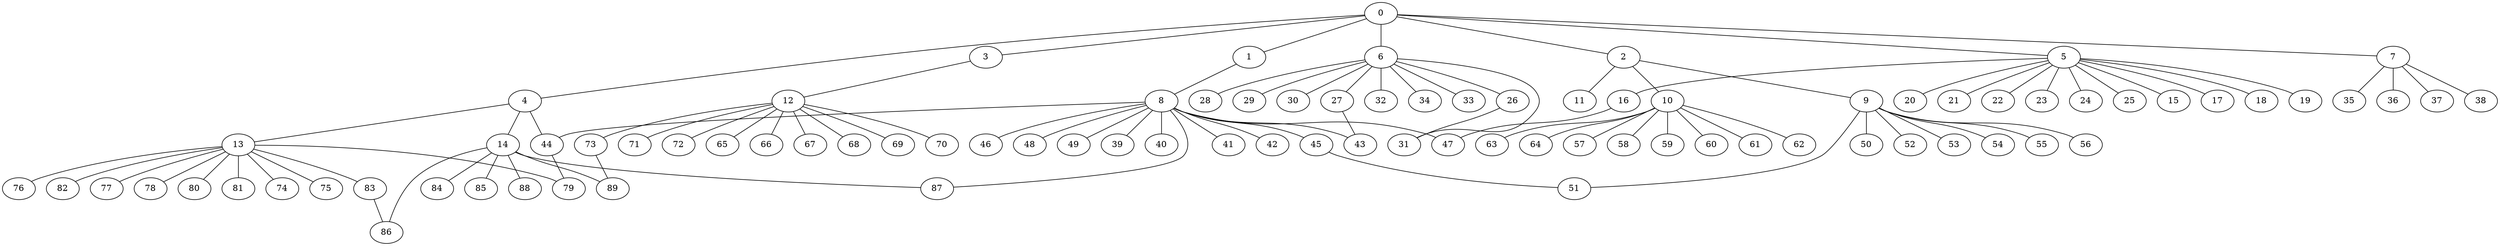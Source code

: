 
graph graphname {
    0 -- 1
0 -- 2
0 -- 3
0 -- 4
0 -- 5
0 -- 6
0 -- 7
1 -- 8
2 -- 9
2 -- 10
2 -- 11
3 -- 12
4 -- 13
4 -- 14
4 -- 44
5 -- 15
5 -- 16
5 -- 17
5 -- 18
5 -- 19
5 -- 20
5 -- 21
5 -- 22
5 -- 23
5 -- 24
5 -- 25
6 -- 32
6 -- 34
6 -- 33
6 -- 26
6 -- 27
6 -- 28
6 -- 29
6 -- 30
6 -- 31
7 -- 35
7 -- 36
7 -- 37
7 -- 38
8 -- 39
8 -- 40
8 -- 41
8 -- 42
8 -- 43
8 -- 44
8 -- 45
8 -- 46
8 -- 47
8 -- 48
8 -- 49
8 -- 87
9 -- 50
9 -- 51
9 -- 52
9 -- 53
9 -- 54
9 -- 55
9 -- 56
10 -- 64
10 -- 57
10 -- 58
10 -- 59
10 -- 60
10 -- 61
10 -- 62
10 -- 63
12 -- 65
12 -- 66
12 -- 67
12 -- 68
12 -- 69
12 -- 70
12 -- 71
12 -- 72
12 -- 73
13 -- 74
13 -- 75
13 -- 76
13 -- 77
13 -- 78
13 -- 79
13 -- 80
13 -- 81
13 -- 82
13 -- 83
14 -- 84
14 -- 85
14 -- 86
14 -- 87
14 -- 88
14 -- 89
16 -- 47
26 -- 31
27 -- 43
44 -- 79
45 -- 51
73 -- 89
83 -- 86

}
